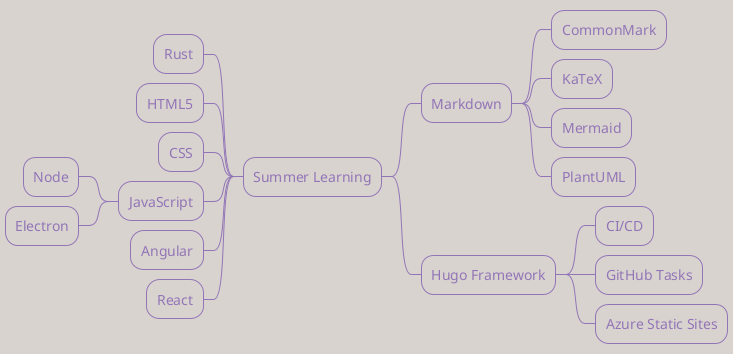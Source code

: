 @startmindmap example_mindmap
' set the theme
!theme mimeograph

* Summer Learning
  ** Markdown
    *** CommonMark
    *** KaTeX
    *** Mermaid
    *** PlantUML
  ** Hugo Framework
    *** CI/CD
    *** GitHub Tasks
    *** Azure Static Sites

left side

** Rust
** HTML5
** CSS
** JavaScript
  *** Node
  *** Electron
** Angular
** React

@endmindmap